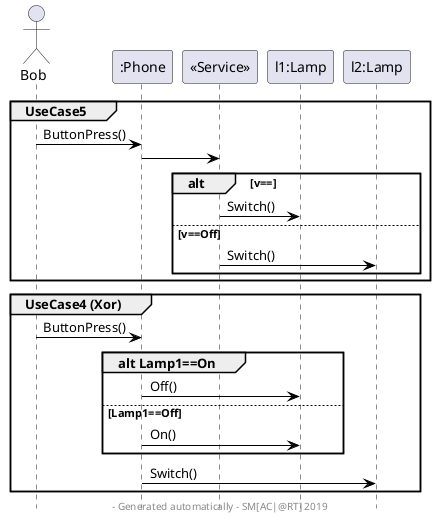 	@startuml
	'------------------------- Fonts & Defs
	'!include /Users/bruel/localdev/MobileModeling/images/SLAT-Parapente/mesdefs.plantuml
	'------------------------- Main components
	'skinparam backgroundColor LightYellow
	skinparam defaultFontName Monaco
	center footer - Generated automatically - SM[AC|@RT] 2019

	'skinparam backgroundColor LightBlue
	skinparam defaultFontName Monaco
	skinparam state {
			'StartColor Green
			'EndColor Red
			ArrowColor Black
			'BackgroundColor Peru
			BackgroundColor<<NotVisible>> Olive
			BorderColor Gray
			BorderColor<<Running>> DarkGreen
			'FontName Papyrus
	}
	hide footbox

	actor Bob
	participant Phone as ":Phone"
	'box "Internal Service" #LightBlue
		participant S as "<<Service>>"
	'end box

	participant Lamp1 as "l1:Lamp"
	participant Lamp2 as "l2:Lamp"

	'--------- UC4 -------------
	group UseCase5
		Bob -> Phone: ButtonPress()
		Phone -> S
			alt		v==
				S -> Lamp1: Switch()
				else v==Off
				S -> Lamp2: Switch()
			end
	end

	'--------- UC5 -------------
	' OnButtonPressed -> A;B
	group UseCase4 (Xor)
		'OnButtonpressed
		Bob -> Phone: ButtonPress()
		'A
		group alt Lamp1==On
		Phone -> Lamp1: Off()
		else Lamp1==Off
		Phone -> Lamp1: On()
		end
		'B
		Phone -> Lamp2: Switch()
	end


	@enduml
